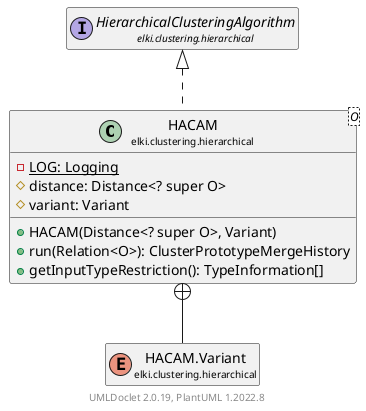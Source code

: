 @startuml
    remove .*\.(Instance|Par|Parameterizer|Factory)$
    set namespaceSeparator none
    hide empty fields
    hide empty methods

    class "<size:14>HACAM\n<size:10>elki.clustering.hierarchical" as elki.clustering.hierarchical.HACAM<O> [[HACAM.html]] {
        {static} -LOG: Logging
        #distance: Distance<? super O>
        #variant: Variant
        +HACAM(Distance<? super O>, Variant)
        +run(Relation<O>): ClusterPrototypeMergeHistory
        +getInputTypeRestriction(): TypeInformation[]
    }

    interface "<size:14>HierarchicalClusteringAlgorithm\n<size:10>elki.clustering.hierarchical" as elki.clustering.hierarchical.HierarchicalClusteringAlgorithm [[HierarchicalClusteringAlgorithm.html]]
    enum "<size:14>HACAM.Variant\n<size:10>elki.clustering.hierarchical" as elki.clustering.hierarchical.HACAM.Variant [[HACAM.Variant.html]]
    class "<size:14>HACAM.Instance\n<size:10>elki.clustering.hierarchical" as elki.clustering.hierarchical.HACAM.Instance [[HACAM.Instance.html]]
    class "<size:14>HACAM.Par\n<size:10>elki.clustering.hierarchical" as elki.clustering.hierarchical.HACAM.Par<O>

    elki.clustering.hierarchical.HierarchicalClusteringAlgorithm <|.. elki.clustering.hierarchical.HACAM
    elki.clustering.hierarchical.HACAM +-- elki.clustering.hierarchical.HACAM.Variant
    elki.clustering.hierarchical.HACAM +-- elki.clustering.hierarchical.HACAM.Instance
    elki.clustering.hierarchical.HACAM +-- elki.clustering.hierarchical.HACAM.Par

    center footer UMLDoclet 2.0.19, PlantUML 1.2022.8
@enduml
